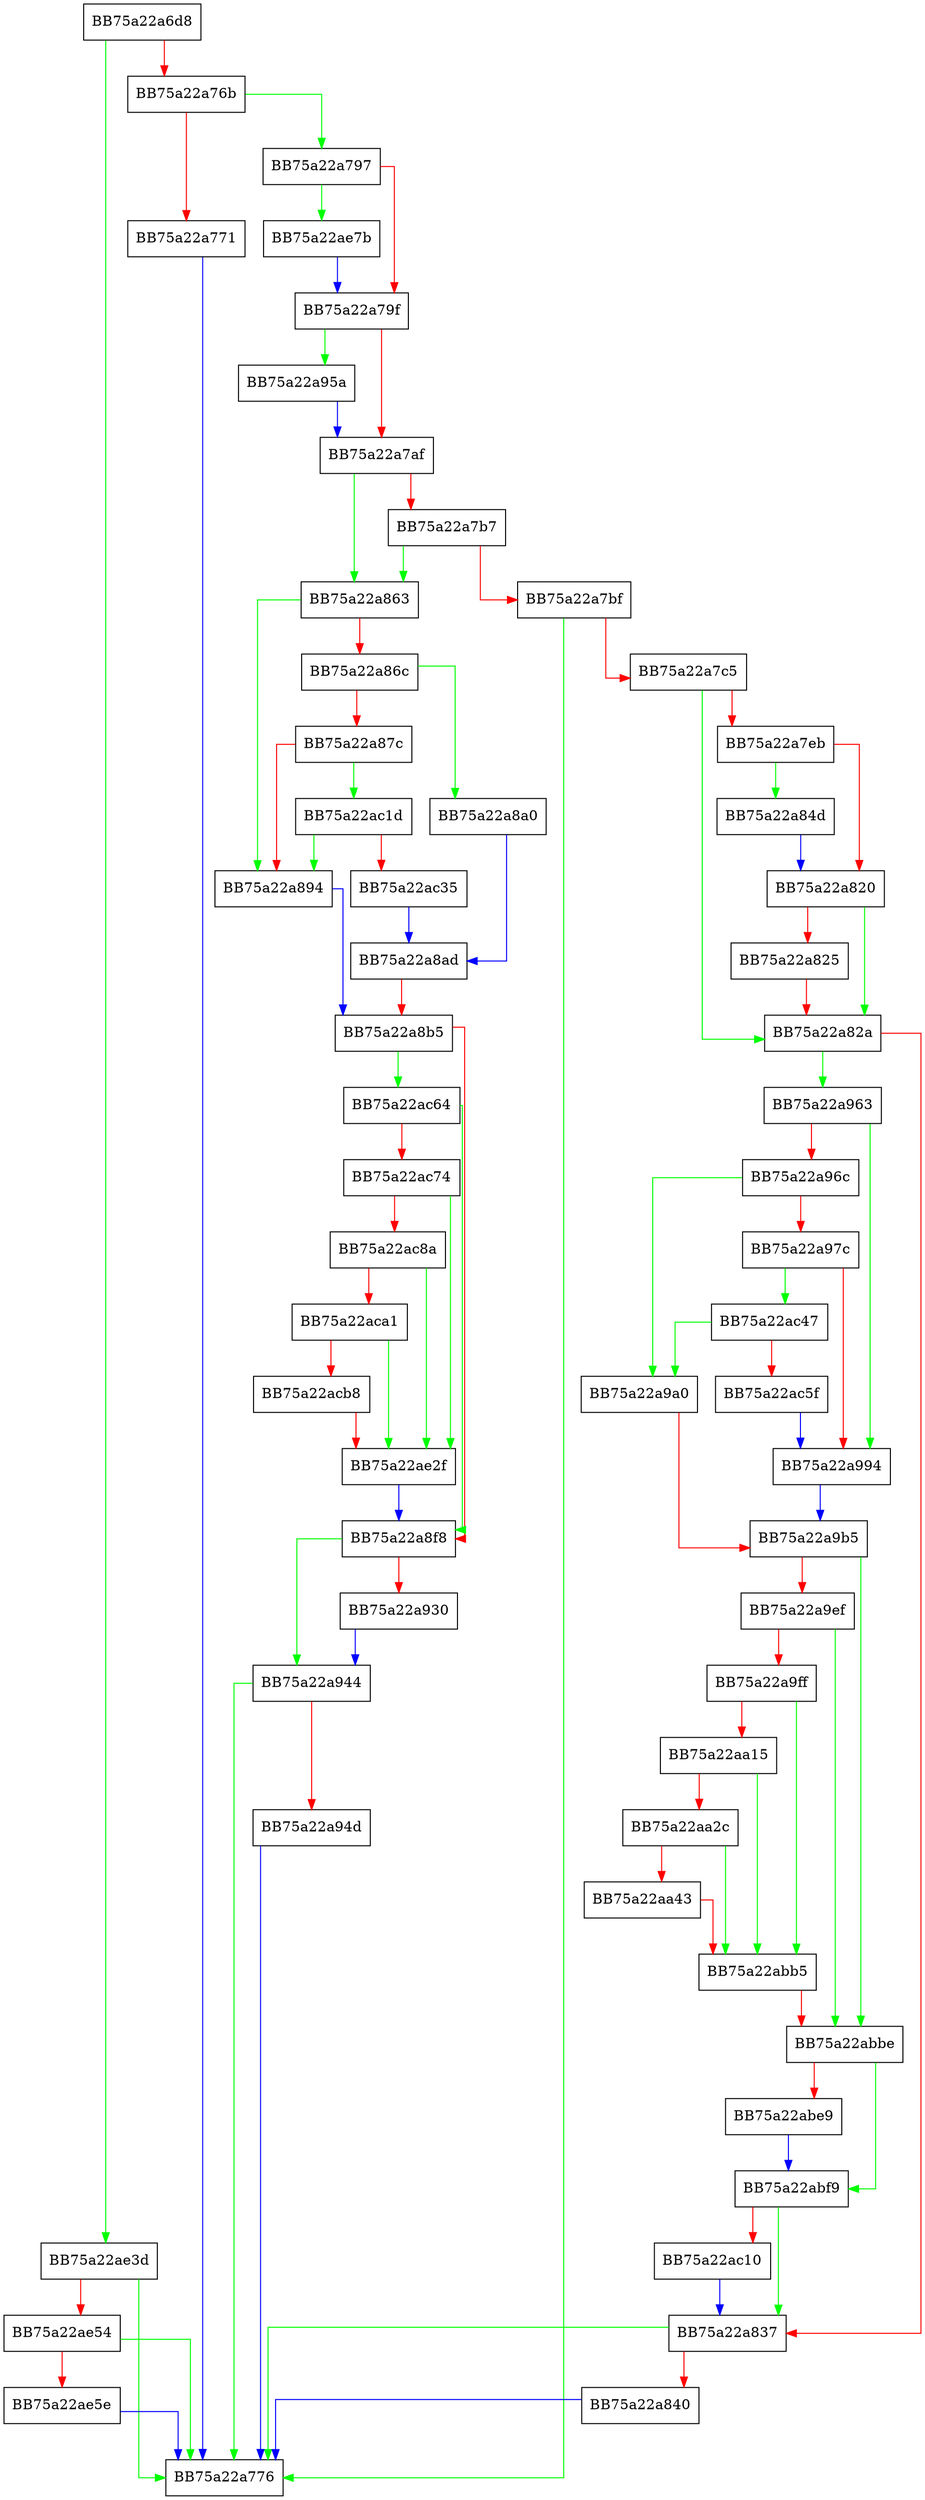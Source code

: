 digraph GetFolderGuardFlags {
  node [shape="box"];
  graph [splines=ortho];
  BB75a22a6d8 -> BB75a22ae3d [color="green"];
  BB75a22a6d8 -> BB75a22a76b [color="red"];
  BB75a22a76b -> BB75a22a797 [color="green"];
  BB75a22a76b -> BB75a22a771 [color="red"];
  BB75a22a771 -> BB75a22a776 [color="blue"];
  BB75a22a797 -> BB75a22ae7b [color="green"];
  BB75a22a797 -> BB75a22a79f [color="red"];
  BB75a22a79f -> BB75a22a95a [color="green"];
  BB75a22a79f -> BB75a22a7af [color="red"];
  BB75a22a7af -> BB75a22a863 [color="green"];
  BB75a22a7af -> BB75a22a7b7 [color="red"];
  BB75a22a7b7 -> BB75a22a863 [color="green"];
  BB75a22a7b7 -> BB75a22a7bf [color="red"];
  BB75a22a7bf -> BB75a22a776 [color="green"];
  BB75a22a7bf -> BB75a22a7c5 [color="red"];
  BB75a22a7c5 -> BB75a22a82a [color="green"];
  BB75a22a7c5 -> BB75a22a7eb [color="red"];
  BB75a22a7eb -> BB75a22a84d [color="green"];
  BB75a22a7eb -> BB75a22a820 [color="red"];
  BB75a22a820 -> BB75a22a82a [color="green"];
  BB75a22a820 -> BB75a22a825 [color="red"];
  BB75a22a825 -> BB75a22a82a [color="red"];
  BB75a22a82a -> BB75a22a963 [color="green"];
  BB75a22a82a -> BB75a22a837 [color="red"];
  BB75a22a837 -> BB75a22a776 [color="green"];
  BB75a22a837 -> BB75a22a840 [color="red"];
  BB75a22a840 -> BB75a22a776 [color="blue"];
  BB75a22a84d -> BB75a22a820 [color="blue"];
  BB75a22a863 -> BB75a22a894 [color="green"];
  BB75a22a863 -> BB75a22a86c [color="red"];
  BB75a22a86c -> BB75a22a8a0 [color="green"];
  BB75a22a86c -> BB75a22a87c [color="red"];
  BB75a22a87c -> BB75a22ac1d [color="green"];
  BB75a22a87c -> BB75a22a894 [color="red"];
  BB75a22a894 -> BB75a22a8b5 [color="blue"];
  BB75a22a8a0 -> BB75a22a8ad [color="blue"];
  BB75a22a8ad -> BB75a22a8b5 [color="red"];
  BB75a22a8b5 -> BB75a22ac64 [color="green"];
  BB75a22a8b5 -> BB75a22a8f8 [color="red"];
  BB75a22a8f8 -> BB75a22a944 [color="green"];
  BB75a22a8f8 -> BB75a22a930 [color="red"];
  BB75a22a930 -> BB75a22a944 [color="blue"];
  BB75a22a944 -> BB75a22a776 [color="green"];
  BB75a22a944 -> BB75a22a94d [color="red"];
  BB75a22a94d -> BB75a22a776 [color="blue"];
  BB75a22a95a -> BB75a22a7af [color="blue"];
  BB75a22a963 -> BB75a22a994 [color="green"];
  BB75a22a963 -> BB75a22a96c [color="red"];
  BB75a22a96c -> BB75a22a9a0 [color="green"];
  BB75a22a96c -> BB75a22a97c [color="red"];
  BB75a22a97c -> BB75a22ac47 [color="green"];
  BB75a22a97c -> BB75a22a994 [color="red"];
  BB75a22a994 -> BB75a22a9b5 [color="blue"];
  BB75a22a9a0 -> BB75a22a9b5 [color="red"];
  BB75a22a9b5 -> BB75a22abbe [color="green"];
  BB75a22a9b5 -> BB75a22a9ef [color="red"];
  BB75a22a9ef -> BB75a22abbe [color="green"];
  BB75a22a9ef -> BB75a22a9ff [color="red"];
  BB75a22a9ff -> BB75a22abb5 [color="green"];
  BB75a22a9ff -> BB75a22aa15 [color="red"];
  BB75a22aa15 -> BB75a22abb5 [color="green"];
  BB75a22aa15 -> BB75a22aa2c [color="red"];
  BB75a22aa2c -> BB75a22abb5 [color="green"];
  BB75a22aa2c -> BB75a22aa43 [color="red"];
  BB75a22aa43 -> BB75a22abb5 [color="red"];
  BB75a22abb5 -> BB75a22abbe [color="red"];
  BB75a22abbe -> BB75a22abf9 [color="green"];
  BB75a22abbe -> BB75a22abe9 [color="red"];
  BB75a22abe9 -> BB75a22abf9 [color="blue"];
  BB75a22abf9 -> BB75a22a837 [color="green"];
  BB75a22abf9 -> BB75a22ac10 [color="red"];
  BB75a22ac10 -> BB75a22a837 [color="blue"];
  BB75a22ac1d -> BB75a22a894 [color="green"];
  BB75a22ac1d -> BB75a22ac35 [color="red"];
  BB75a22ac35 -> BB75a22a8ad [color="blue"];
  BB75a22ac47 -> BB75a22a9a0 [color="green"];
  BB75a22ac47 -> BB75a22ac5f [color="red"];
  BB75a22ac5f -> BB75a22a994 [color="blue"];
  BB75a22ac64 -> BB75a22a8f8 [color="green"];
  BB75a22ac64 -> BB75a22ac74 [color="red"];
  BB75a22ac74 -> BB75a22ae2f [color="green"];
  BB75a22ac74 -> BB75a22ac8a [color="red"];
  BB75a22ac8a -> BB75a22ae2f [color="green"];
  BB75a22ac8a -> BB75a22aca1 [color="red"];
  BB75a22aca1 -> BB75a22ae2f [color="green"];
  BB75a22aca1 -> BB75a22acb8 [color="red"];
  BB75a22acb8 -> BB75a22ae2f [color="red"];
  BB75a22ae2f -> BB75a22a8f8 [color="blue"];
  BB75a22ae3d -> BB75a22a776 [color="green"];
  BB75a22ae3d -> BB75a22ae54 [color="red"];
  BB75a22ae54 -> BB75a22a776 [color="green"];
  BB75a22ae54 -> BB75a22ae5e [color="red"];
  BB75a22ae5e -> BB75a22a776 [color="blue"];
  BB75a22ae7b -> BB75a22a79f [color="blue"];
}